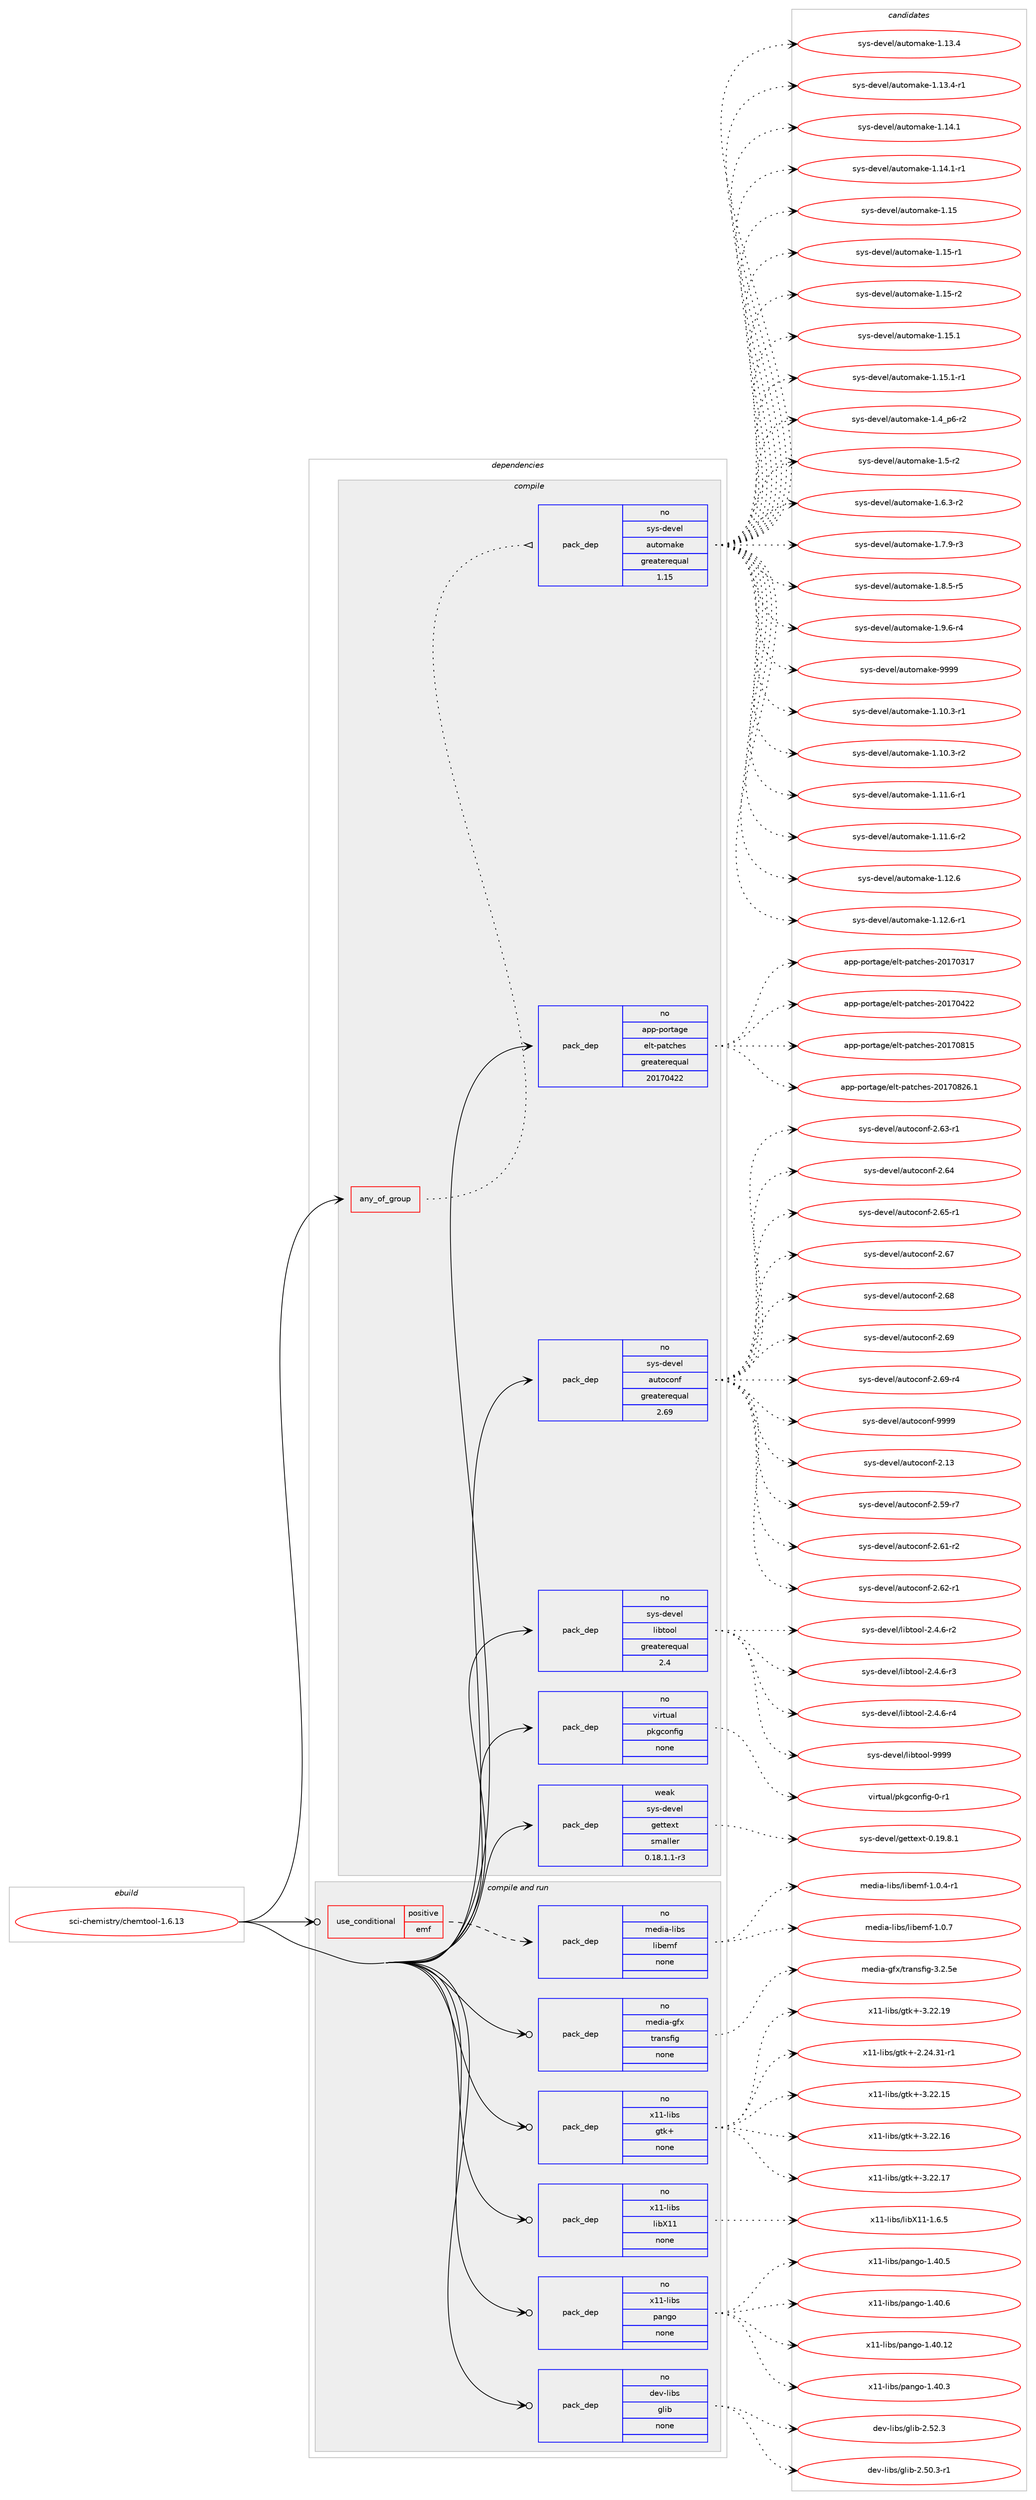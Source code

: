 digraph prolog {

# *************
# Graph options
# *************

newrank=true;
concentrate=true;
compound=true;
graph [rankdir=LR,fontname=Helvetica,fontsize=10,ranksep=1.5];#, ranksep=2.5, nodesep=0.2];
edge  [arrowhead=vee];
node  [fontname=Helvetica,fontsize=10];

# **********
# The ebuild
# **********

subgraph cluster_leftcol {
color=gray;
rank=same;
label=<<i>ebuild</i>>;
id [label="sci-chemistry/chemtool-1.6.13", color=red, width=4, href="../sci-chemistry/chemtool-1.6.13.svg"];
}

# ****************
# The dependencies
# ****************

subgraph cluster_midcol {
color=gray;
label=<<i>dependencies</i>>;
subgraph cluster_compile {
fillcolor="#eeeeee";
style=filled;
label=<<i>compile</i>>;
subgraph any7508 {
dependency445971 [label=<<TABLE BORDER="0" CELLBORDER="1" CELLSPACING="0" CELLPADDING="4"><TR><TD CELLPADDING="10">any_of_group</TD></TR></TABLE>>, shape=none, color=red];subgraph pack328685 {
dependency445972 [label=<<TABLE BORDER="0" CELLBORDER="1" CELLSPACING="0" CELLPADDING="4" WIDTH="220"><TR><TD ROWSPAN="6" CELLPADDING="30">pack_dep</TD></TR><TR><TD WIDTH="110">no</TD></TR><TR><TD>sys-devel</TD></TR><TR><TD>automake</TD></TR><TR><TD>greaterequal</TD></TR><TR><TD>1.15</TD></TR></TABLE>>, shape=none, color=blue];
}
dependency445971:e -> dependency445972:w [weight=20,style="dotted",arrowhead="oinv"];
}
id:e -> dependency445971:w [weight=20,style="solid",arrowhead="vee"];
subgraph pack328686 {
dependency445973 [label=<<TABLE BORDER="0" CELLBORDER="1" CELLSPACING="0" CELLPADDING="4" WIDTH="220"><TR><TD ROWSPAN="6" CELLPADDING="30">pack_dep</TD></TR><TR><TD WIDTH="110">no</TD></TR><TR><TD>app-portage</TD></TR><TR><TD>elt-patches</TD></TR><TR><TD>greaterequal</TD></TR><TR><TD>20170422</TD></TR></TABLE>>, shape=none, color=blue];
}
id:e -> dependency445973:w [weight=20,style="solid",arrowhead="vee"];
subgraph pack328687 {
dependency445974 [label=<<TABLE BORDER="0" CELLBORDER="1" CELLSPACING="0" CELLPADDING="4" WIDTH="220"><TR><TD ROWSPAN="6" CELLPADDING="30">pack_dep</TD></TR><TR><TD WIDTH="110">no</TD></TR><TR><TD>sys-devel</TD></TR><TR><TD>autoconf</TD></TR><TR><TD>greaterequal</TD></TR><TR><TD>2.69</TD></TR></TABLE>>, shape=none, color=blue];
}
id:e -> dependency445974:w [weight=20,style="solid",arrowhead="vee"];
subgraph pack328688 {
dependency445975 [label=<<TABLE BORDER="0" CELLBORDER="1" CELLSPACING="0" CELLPADDING="4" WIDTH="220"><TR><TD ROWSPAN="6" CELLPADDING="30">pack_dep</TD></TR><TR><TD WIDTH="110">no</TD></TR><TR><TD>sys-devel</TD></TR><TR><TD>libtool</TD></TR><TR><TD>greaterequal</TD></TR><TR><TD>2.4</TD></TR></TABLE>>, shape=none, color=blue];
}
id:e -> dependency445975:w [weight=20,style="solid",arrowhead="vee"];
subgraph pack328689 {
dependency445976 [label=<<TABLE BORDER="0" CELLBORDER="1" CELLSPACING="0" CELLPADDING="4" WIDTH="220"><TR><TD ROWSPAN="6" CELLPADDING="30">pack_dep</TD></TR><TR><TD WIDTH="110">no</TD></TR><TR><TD>virtual</TD></TR><TR><TD>pkgconfig</TD></TR><TR><TD>none</TD></TR><TR><TD></TD></TR></TABLE>>, shape=none, color=blue];
}
id:e -> dependency445976:w [weight=20,style="solid",arrowhead="vee"];
subgraph pack328690 {
dependency445977 [label=<<TABLE BORDER="0" CELLBORDER="1" CELLSPACING="0" CELLPADDING="4" WIDTH="220"><TR><TD ROWSPAN="6" CELLPADDING="30">pack_dep</TD></TR><TR><TD WIDTH="110">weak</TD></TR><TR><TD>sys-devel</TD></TR><TR><TD>gettext</TD></TR><TR><TD>smaller</TD></TR><TR><TD>0.18.1.1-r3</TD></TR></TABLE>>, shape=none, color=blue];
}
id:e -> dependency445977:w [weight=20,style="solid",arrowhead="vee"];
}
subgraph cluster_compileandrun {
fillcolor="#eeeeee";
style=filled;
label=<<i>compile and run</i>>;
subgraph cond109533 {
dependency445978 [label=<<TABLE BORDER="0" CELLBORDER="1" CELLSPACING="0" CELLPADDING="4"><TR><TD ROWSPAN="3" CELLPADDING="10">use_conditional</TD></TR><TR><TD>positive</TD></TR><TR><TD>emf</TD></TR></TABLE>>, shape=none, color=red];
subgraph pack328691 {
dependency445979 [label=<<TABLE BORDER="0" CELLBORDER="1" CELLSPACING="0" CELLPADDING="4" WIDTH="220"><TR><TD ROWSPAN="6" CELLPADDING="30">pack_dep</TD></TR><TR><TD WIDTH="110">no</TD></TR><TR><TD>media-libs</TD></TR><TR><TD>libemf</TD></TR><TR><TD>none</TD></TR><TR><TD></TD></TR></TABLE>>, shape=none, color=blue];
}
dependency445978:e -> dependency445979:w [weight=20,style="dashed",arrowhead="vee"];
}
id:e -> dependency445978:w [weight=20,style="solid",arrowhead="odotvee"];
subgraph pack328692 {
dependency445980 [label=<<TABLE BORDER="0" CELLBORDER="1" CELLSPACING="0" CELLPADDING="4" WIDTH="220"><TR><TD ROWSPAN="6" CELLPADDING="30">pack_dep</TD></TR><TR><TD WIDTH="110">no</TD></TR><TR><TD>dev-libs</TD></TR><TR><TD>glib</TD></TR><TR><TD>none</TD></TR><TR><TD></TD></TR></TABLE>>, shape=none, color=blue];
}
id:e -> dependency445980:w [weight=20,style="solid",arrowhead="odotvee"];
subgraph pack328693 {
dependency445981 [label=<<TABLE BORDER="0" CELLBORDER="1" CELLSPACING="0" CELLPADDING="4" WIDTH="220"><TR><TD ROWSPAN="6" CELLPADDING="30">pack_dep</TD></TR><TR><TD WIDTH="110">no</TD></TR><TR><TD>media-gfx</TD></TR><TR><TD>transfig</TD></TR><TR><TD>none</TD></TR><TR><TD></TD></TR></TABLE>>, shape=none, color=blue];
}
id:e -> dependency445981:w [weight=20,style="solid",arrowhead="odotvee"];
subgraph pack328694 {
dependency445982 [label=<<TABLE BORDER="0" CELLBORDER="1" CELLSPACING="0" CELLPADDING="4" WIDTH="220"><TR><TD ROWSPAN="6" CELLPADDING="30">pack_dep</TD></TR><TR><TD WIDTH="110">no</TD></TR><TR><TD>x11-libs</TD></TR><TR><TD>gtk+</TD></TR><TR><TD>none</TD></TR><TR><TD></TD></TR></TABLE>>, shape=none, color=blue];
}
id:e -> dependency445982:w [weight=20,style="solid",arrowhead="odotvee"];
subgraph pack328695 {
dependency445983 [label=<<TABLE BORDER="0" CELLBORDER="1" CELLSPACING="0" CELLPADDING="4" WIDTH="220"><TR><TD ROWSPAN="6" CELLPADDING="30">pack_dep</TD></TR><TR><TD WIDTH="110">no</TD></TR><TR><TD>x11-libs</TD></TR><TR><TD>libX11</TD></TR><TR><TD>none</TD></TR><TR><TD></TD></TR></TABLE>>, shape=none, color=blue];
}
id:e -> dependency445983:w [weight=20,style="solid",arrowhead="odotvee"];
subgraph pack328696 {
dependency445984 [label=<<TABLE BORDER="0" CELLBORDER="1" CELLSPACING="0" CELLPADDING="4" WIDTH="220"><TR><TD ROWSPAN="6" CELLPADDING="30">pack_dep</TD></TR><TR><TD WIDTH="110">no</TD></TR><TR><TD>x11-libs</TD></TR><TR><TD>pango</TD></TR><TR><TD>none</TD></TR><TR><TD></TD></TR></TABLE>>, shape=none, color=blue];
}
id:e -> dependency445984:w [weight=20,style="solid",arrowhead="odotvee"];
}
subgraph cluster_run {
fillcolor="#eeeeee";
style=filled;
label=<<i>run</i>>;
}
}

# **************
# The candidates
# **************

subgraph cluster_choices {
rank=same;
color=gray;
label=<<i>candidates</i>>;

subgraph choice328685 {
color=black;
nodesep=1;
choice11512111545100101118101108479711711611110997107101454946494846514511449 [label="sys-devel/automake-1.10.3-r1", color=red, width=4,href="../sys-devel/automake-1.10.3-r1.svg"];
choice11512111545100101118101108479711711611110997107101454946494846514511450 [label="sys-devel/automake-1.10.3-r2", color=red, width=4,href="../sys-devel/automake-1.10.3-r2.svg"];
choice11512111545100101118101108479711711611110997107101454946494946544511449 [label="sys-devel/automake-1.11.6-r1", color=red, width=4,href="../sys-devel/automake-1.11.6-r1.svg"];
choice11512111545100101118101108479711711611110997107101454946494946544511450 [label="sys-devel/automake-1.11.6-r2", color=red, width=4,href="../sys-devel/automake-1.11.6-r2.svg"];
choice1151211154510010111810110847971171161111099710710145494649504654 [label="sys-devel/automake-1.12.6", color=red, width=4,href="../sys-devel/automake-1.12.6.svg"];
choice11512111545100101118101108479711711611110997107101454946495046544511449 [label="sys-devel/automake-1.12.6-r1", color=red, width=4,href="../sys-devel/automake-1.12.6-r1.svg"];
choice1151211154510010111810110847971171161111099710710145494649514652 [label="sys-devel/automake-1.13.4", color=red, width=4,href="../sys-devel/automake-1.13.4.svg"];
choice11512111545100101118101108479711711611110997107101454946495146524511449 [label="sys-devel/automake-1.13.4-r1", color=red, width=4,href="../sys-devel/automake-1.13.4-r1.svg"];
choice1151211154510010111810110847971171161111099710710145494649524649 [label="sys-devel/automake-1.14.1", color=red, width=4,href="../sys-devel/automake-1.14.1.svg"];
choice11512111545100101118101108479711711611110997107101454946495246494511449 [label="sys-devel/automake-1.14.1-r1", color=red, width=4,href="../sys-devel/automake-1.14.1-r1.svg"];
choice115121115451001011181011084797117116111109971071014549464953 [label="sys-devel/automake-1.15", color=red, width=4,href="../sys-devel/automake-1.15.svg"];
choice1151211154510010111810110847971171161111099710710145494649534511449 [label="sys-devel/automake-1.15-r1", color=red, width=4,href="../sys-devel/automake-1.15-r1.svg"];
choice1151211154510010111810110847971171161111099710710145494649534511450 [label="sys-devel/automake-1.15-r2", color=red, width=4,href="../sys-devel/automake-1.15-r2.svg"];
choice1151211154510010111810110847971171161111099710710145494649534649 [label="sys-devel/automake-1.15.1", color=red, width=4,href="../sys-devel/automake-1.15.1.svg"];
choice11512111545100101118101108479711711611110997107101454946495346494511449 [label="sys-devel/automake-1.15.1-r1", color=red, width=4,href="../sys-devel/automake-1.15.1-r1.svg"];
choice115121115451001011181011084797117116111109971071014549465295112544511450 [label="sys-devel/automake-1.4_p6-r2", color=red, width=4,href="../sys-devel/automake-1.4_p6-r2.svg"];
choice11512111545100101118101108479711711611110997107101454946534511450 [label="sys-devel/automake-1.5-r2", color=red, width=4,href="../sys-devel/automake-1.5-r2.svg"];
choice115121115451001011181011084797117116111109971071014549465446514511450 [label="sys-devel/automake-1.6.3-r2", color=red, width=4,href="../sys-devel/automake-1.6.3-r2.svg"];
choice115121115451001011181011084797117116111109971071014549465546574511451 [label="sys-devel/automake-1.7.9-r3", color=red, width=4,href="../sys-devel/automake-1.7.9-r3.svg"];
choice115121115451001011181011084797117116111109971071014549465646534511453 [label="sys-devel/automake-1.8.5-r5", color=red, width=4,href="../sys-devel/automake-1.8.5-r5.svg"];
choice115121115451001011181011084797117116111109971071014549465746544511452 [label="sys-devel/automake-1.9.6-r4", color=red, width=4,href="../sys-devel/automake-1.9.6-r4.svg"];
choice115121115451001011181011084797117116111109971071014557575757 [label="sys-devel/automake-9999", color=red, width=4,href="../sys-devel/automake-9999.svg"];
dependency445972:e -> choice11512111545100101118101108479711711611110997107101454946494846514511449:w [style=dotted,weight="100"];
dependency445972:e -> choice11512111545100101118101108479711711611110997107101454946494846514511450:w [style=dotted,weight="100"];
dependency445972:e -> choice11512111545100101118101108479711711611110997107101454946494946544511449:w [style=dotted,weight="100"];
dependency445972:e -> choice11512111545100101118101108479711711611110997107101454946494946544511450:w [style=dotted,weight="100"];
dependency445972:e -> choice1151211154510010111810110847971171161111099710710145494649504654:w [style=dotted,weight="100"];
dependency445972:e -> choice11512111545100101118101108479711711611110997107101454946495046544511449:w [style=dotted,weight="100"];
dependency445972:e -> choice1151211154510010111810110847971171161111099710710145494649514652:w [style=dotted,weight="100"];
dependency445972:e -> choice11512111545100101118101108479711711611110997107101454946495146524511449:w [style=dotted,weight="100"];
dependency445972:e -> choice1151211154510010111810110847971171161111099710710145494649524649:w [style=dotted,weight="100"];
dependency445972:e -> choice11512111545100101118101108479711711611110997107101454946495246494511449:w [style=dotted,weight="100"];
dependency445972:e -> choice115121115451001011181011084797117116111109971071014549464953:w [style=dotted,weight="100"];
dependency445972:e -> choice1151211154510010111810110847971171161111099710710145494649534511449:w [style=dotted,weight="100"];
dependency445972:e -> choice1151211154510010111810110847971171161111099710710145494649534511450:w [style=dotted,weight="100"];
dependency445972:e -> choice1151211154510010111810110847971171161111099710710145494649534649:w [style=dotted,weight="100"];
dependency445972:e -> choice11512111545100101118101108479711711611110997107101454946495346494511449:w [style=dotted,weight="100"];
dependency445972:e -> choice115121115451001011181011084797117116111109971071014549465295112544511450:w [style=dotted,weight="100"];
dependency445972:e -> choice11512111545100101118101108479711711611110997107101454946534511450:w [style=dotted,weight="100"];
dependency445972:e -> choice115121115451001011181011084797117116111109971071014549465446514511450:w [style=dotted,weight="100"];
dependency445972:e -> choice115121115451001011181011084797117116111109971071014549465546574511451:w [style=dotted,weight="100"];
dependency445972:e -> choice115121115451001011181011084797117116111109971071014549465646534511453:w [style=dotted,weight="100"];
dependency445972:e -> choice115121115451001011181011084797117116111109971071014549465746544511452:w [style=dotted,weight="100"];
dependency445972:e -> choice115121115451001011181011084797117116111109971071014557575757:w [style=dotted,weight="100"];
}
subgraph choice328686 {
color=black;
nodesep=1;
choice97112112451121111141169710310147101108116451129711699104101115455048495548514955 [label="app-portage/elt-patches-20170317", color=red, width=4,href="../app-portage/elt-patches-20170317.svg"];
choice97112112451121111141169710310147101108116451129711699104101115455048495548525050 [label="app-portage/elt-patches-20170422", color=red, width=4,href="../app-portage/elt-patches-20170422.svg"];
choice97112112451121111141169710310147101108116451129711699104101115455048495548564953 [label="app-portage/elt-patches-20170815", color=red, width=4,href="../app-portage/elt-patches-20170815.svg"];
choice971121124511211111411697103101471011081164511297116991041011154550484955485650544649 [label="app-portage/elt-patches-20170826.1", color=red, width=4,href="../app-portage/elt-patches-20170826.1.svg"];
dependency445973:e -> choice97112112451121111141169710310147101108116451129711699104101115455048495548514955:w [style=dotted,weight="100"];
dependency445973:e -> choice97112112451121111141169710310147101108116451129711699104101115455048495548525050:w [style=dotted,weight="100"];
dependency445973:e -> choice97112112451121111141169710310147101108116451129711699104101115455048495548564953:w [style=dotted,weight="100"];
dependency445973:e -> choice971121124511211111411697103101471011081164511297116991041011154550484955485650544649:w [style=dotted,weight="100"];
}
subgraph choice328687 {
color=black;
nodesep=1;
choice115121115451001011181011084797117116111991111101024550464951 [label="sys-devel/autoconf-2.13", color=red, width=4,href="../sys-devel/autoconf-2.13.svg"];
choice1151211154510010111810110847971171161119911111010245504653574511455 [label="sys-devel/autoconf-2.59-r7", color=red, width=4,href="../sys-devel/autoconf-2.59-r7.svg"];
choice1151211154510010111810110847971171161119911111010245504654494511450 [label="sys-devel/autoconf-2.61-r2", color=red, width=4,href="../sys-devel/autoconf-2.61-r2.svg"];
choice1151211154510010111810110847971171161119911111010245504654504511449 [label="sys-devel/autoconf-2.62-r1", color=red, width=4,href="../sys-devel/autoconf-2.62-r1.svg"];
choice1151211154510010111810110847971171161119911111010245504654514511449 [label="sys-devel/autoconf-2.63-r1", color=red, width=4,href="../sys-devel/autoconf-2.63-r1.svg"];
choice115121115451001011181011084797117116111991111101024550465452 [label="sys-devel/autoconf-2.64", color=red, width=4,href="../sys-devel/autoconf-2.64.svg"];
choice1151211154510010111810110847971171161119911111010245504654534511449 [label="sys-devel/autoconf-2.65-r1", color=red, width=4,href="../sys-devel/autoconf-2.65-r1.svg"];
choice115121115451001011181011084797117116111991111101024550465455 [label="sys-devel/autoconf-2.67", color=red, width=4,href="../sys-devel/autoconf-2.67.svg"];
choice115121115451001011181011084797117116111991111101024550465456 [label="sys-devel/autoconf-2.68", color=red, width=4,href="../sys-devel/autoconf-2.68.svg"];
choice115121115451001011181011084797117116111991111101024550465457 [label="sys-devel/autoconf-2.69", color=red, width=4,href="../sys-devel/autoconf-2.69.svg"];
choice1151211154510010111810110847971171161119911111010245504654574511452 [label="sys-devel/autoconf-2.69-r4", color=red, width=4,href="../sys-devel/autoconf-2.69-r4.svg"];
choice115121115451001011181011084797117116111991111101024557575757 [label="sys-devel/autoconf-9999", color=red, width=4,href="../sys-devel/autoconf-9999.svg"];
dependency445974:e -> choice115121115451001011181011084797117116111991111101024550464951:w [style=dotted,weight="100"];
dependency445974:e -> choice1151211154510010111810110847971171161119911111010245504653574511455:w [style=dotted,weight="100"];
dependency445974:e -> choice1151211154510010111810110847971171161119911111010245504654494511450:w [style=dotted,weight="100"];
dependency445974:e -> choice1151211154510010111810110847971171161119911111010245504654504511449:w [style=dotted,weight="100"];
dependency445974:e -> choice1151211154510010111810110847971171161119911111010245504654514511449:w [style=dotted,weight="100"];
dependency445974:e -> choice115121115451001011181011084797117116111991111101024550465452:w [style=dotted,weight="100"];
dependency445974:e -> choice1151211154510010111810110847971171161119911111010245504654534511449:w [style=dotted,weight="100"];
dependency445974:e -> choice115121115451001011181011084797117116111991111101024550465455:w [style=dotted,weight="100"];
dependency445974:e -> choice115121115451001011181011084797117116111991111101024550465456:w [style=dotted,weight="100"];
dependency445974:e -> choice115121115451001011181011084797117116111991111101024550465457:w [style=dotted,weight="100"];
dependency445974:e -> choice1151211154510010111810110847971171161119911111010245504654574511452:w [style=dotted,weight="100"];
dependency445974:e -> choice115121115451001011181011084797117116111991111101024557575757:w [style=dotted,weight="100"];
}
subgraph choice328688 {
color=black;
nodesep=1;
choice1151211154510010111810110847108105981161111111084550465246544511450 [label="sys-devel/libtool-2.4.6-r2", color=red, width=4,href="../sys-devel/libtool-2.4.6-r2.svg"];
choice1151211154510010111810110847108105981161111111084550465246544511451 [label="sys-devel/libtool-2.4.6-r3", color=red, width=4,href="../sys-devel/libtool-2.4.6-r3.svg"];
choice1151211154510010111810110847108105981161111111084550465246544511452 [label="sys-devel/libtool-2.4.6-r4", color=red, width=4,href="../sys-devel/libtool-2.4.6-r4.svg"];
choice1151211154510010111810110847108105981161111111084557575757 [label="sys-devel/libtool-9999", color=red, width=4,href="../sys-devel/libtool-9999.svg"];
dependency445975:e -> choice1151211154510010111810110847108105981161111111084550465246544511450:w [style=dotted,weight="100"];
dependency445975:e -> choice1151211154510010111810110847108105981161111111084550465246544511451:w [style=dotted,weight="100"];
dependency445975:e -> choice1151211154510010111810110847108105981161111111084550465246544511452:w [style=dotted,weight="100"];
dependency445975:e -> choice1151211154510010111810110847108105981161111111084557575757:w [style=dotted,weight="100"];
}
subgraph choice328689 {
color=black;
nodesep=1;
choice11810511411611797108471121071039911111010210510345484511449 [label="virtual/pkgconfig-0-r1", color=red, width=4,href="../virtual/pkgconfig-0-r1.svg"];
dependency445976:e -> choice11810511411611797108471121071039911111010210510345484511449:w [style=dotted,weight="100"];
}
subgraph choice328690 {
color=black;
nodesep=1;
choice1151211154510010111810110847103101116116101120116454846495746564649 [label="sys-devel/gettext-0.19.8.1", color=red, width=4,href="../sys-devel/gettext-0.19.8.1.svg"];
dependency445977:e -> choice1151211154510010111810110847103101116116101120116454846495746564649:w [style=dotted,weight="100"];
}
subgraph choice328691 {
color=black;
nodesep=1;
choice10910110010597451081059811547108105981011091024549464846524511449 [label="media-libs/libemf-1.0.4-r1", color=red, width=4,href="../media-libs/libemf-1.0.4-r1.svg"];
choice1091011001059745108105981154710810598101109102454946484655 [label="media-libs/libemf-1.0.7", color=red, width=4,href="../media-libs/libemf-1.0.7.svg"];
dependency445979:e -> choice10910110010597451081059811547108105981011091024549464846524511449:w [style=dotted,weight="100"];
dependency445979:e -> choice1091011001059745108105981154710810598101109102454946484655:w [style=dotted,weight="100"];
}
subgraph choice328692 {
color=black;
nodesep=1;
choice10010111845108105981154710310810598455046534846514511449 [label="dev-libs/glib-2.50.3-r1", color=red, width=4,href="../dev-libs/glib-2.50.3-r1.svg"];
choice1001011184510810598115471031081059845504653504651 [label="dev-libs/glib-2.52.3", color=red, width=4,href="../dev-libs/glib-2.52.3.svg"];
dependency445980:e -> choice10010111845108105981154710310810598455046534846514511449:w [style=dotted,weight="100"];
dependency445980:e -> choice1001011184510810598115471031081059845504653504651:w [style=dotted,weight="100"];
}
subgraph choice328693 {
color=black;
nodesep=1;
choice10910110010597451031021204711611497110115102105103455146504653101 [label="media-gfx/transfig-3.2.5e", color=red, width=4,href="../media-gfx/transfig-3.2.5e.svg"];
dependency445981:e -> choice10910110010597451031021204711611497110115102105103455146504653101:w [style=dotted,weight="100"];
}
subgraph choice328694 {
color=black;
nodesep=1;
choice12049494510810598115471031161074345504650524651494511449 [label="x11-libs/gtk+-2.24.31-r1", color=red, width=4,href="../x11-libs/gtk+-2.24.31-r1.svg"];
choice1204949451081059811547103116107434551465050464953 [label="x11-libs/gtk+-3.22.15", color=red, width=4,href="../x11-libs/gtk+-3.22.15.svg"];
choice1204949451081059811547103116107434551465050464954 [label="x11-libs/gtk+-3.22.16", color=red, width=4,href="../x11-libs/gtk+-3.22.16.svg"];
choice1204949451081059811547103116107434551465050464955 [label="x11-libs/gtk+-3.22.17", color=red, width=4,href="../x11-libs/gtk+-3.22.17.svg"];
choice1204949451081059811547103116107434551465050464957 [label="x11-libs/gtk+-3.22.19", color=red, width=4,href="../x11-libs/gtk+-3.22.19.svg"];
dependency445982:e -> choice12049494510810598115471031161074345504650524651494511449:w [style=dotted,weight="100"];
dependency445982:e -> choice1204949451081059811547103116107434551465050464953:w [style=dotted,weight="100"];
dependency445982:e -> choice1204949451081059811547103116107434551465050464954:w [style=dotted,weight="100"];
dependency445982:e -> choice1204949451081059811547103116107434551465050464955:w [style=dotted,weight="100"];
dependency445982:e -> choice1204949451081059811547103116107434551465050464957:w [style=dotted,weight="100"];
}
subgraph choice328695 {
color=black;
nodesep=1;
choice120494945108105981154710810598884949454946544653 [label="x11-libs/libX11-1.6.5", color=red, width=4,href="../x11-libs/libX11-1.6.5.svg"];
dependency445983:e -> choice120494945108105981154710810598884949454946544653:w [style=dotted,weight="100"];
}
subgraph choice328696 {
color=black;
nodesep=1;
choice1204949451081059811547112971101031114549465248464950 [label="x11-libs/pango-1.40.12", color=red, width=4,href="../x11-libs/pango-1.40.12.svg"];
choice12049494510810598115471129711010311145494652484651 [label="x11-libs/pango-1.40.3", color=red, width=4,href="../x11-libs/pango-1.40.3.svg"];
choice12049494510810598115471129711010311145494652484653 [label="x11-libs/pango-1.40.5", color=red, width=4,href="../x11-libs/pango-1.40.5.svg"];
choice12049494510810598115471129711010311145494652484654 [label="x11-libs/pango-1.40.6", color=red, width=4,href="../x11-libs/pango-1.40.6.svg"];
dependency445984:e -> choice1204949451081059811547112971101031114549465248464950:w [style=dotted,weight="100"];
dependency445984:e -> choice12049494510810598115471129711010311145494652484651:w [style=dotted,weight="100"];
dependency445984:e -> choice12049494510810598115471129711010311145494652484653:w [style=dotted,weight="100"];
dependency445984:e -> choice12049494510810598115471129711010311145494652484654:w [style=dotted,weight="100"];
}
}

}
